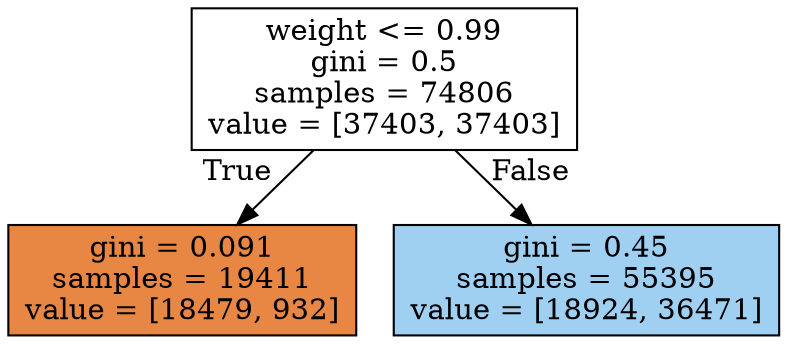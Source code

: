 digraph Tree {
node [shape=box, style="filled", color="black"] ;
0 [label="weight <= 0.99\ngini = 0.5\nsamples = 74806\nvalue = [37403, 37403]", fillcolor="#e5813900"] ;
1 [label="gini = 0.091\nsamples = 19411\nvalue = [18479, 932]", fillcolor="#e58139f2"] ;
0 -> 1 [labeldistance=2.5, labelangle=45, headlabel="True"] ;
2 [label="gini = 0.45\nsamples = 55395\nvalue = [18924, 36471]", fillcolor="#399de57b"] ;
0 -> 2 [labeldistance=2.5, labelangle=-45, headlabel="False"] ;
}